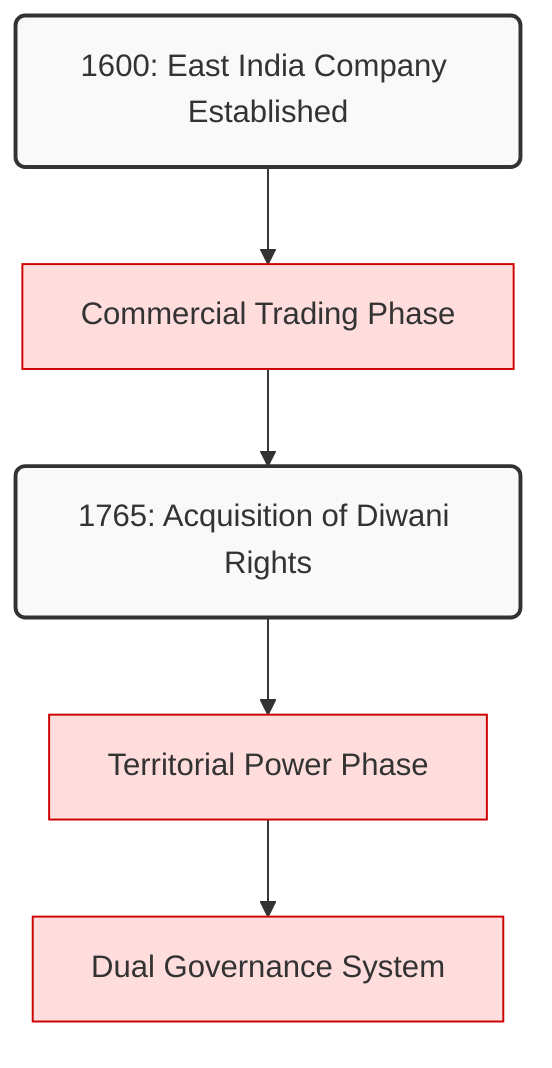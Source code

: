 graph TD

    %% Class Definitions
    classDef timeNode fill:#f9f9f9,stroke:#333,stroke-width:2px,rx:5px,ry:5px
    classDef eicNode fill:#ffdddd,stroke:#cc0000
    classDef crownNode fill:#ddddff,stroke:#0000cc
    classDef indiaNode fill:#ddffdd,stroke:#00cc00
    classDef phaseNode fill:#efefef,stroke:#999999,stroke-width:1px,stroke-dasharray:5 5,rx:10px,ry:10px

    %% Node Definitions
    commercial[Commercial Trading Phase]:::eicNode
    dual[Dual Governance System]:::eicNode
    n1600[1600: East India Company Established]:::timeNode
    n1765[1765: Acquisition of Diwani Rights]:::timeNode
    territorial[Territorial Power Phase]:::eicNode

    %% Connections
    commercial --> n1765
    n1600 --> commercial
    n1765 --> territorial
    territorial --> dual